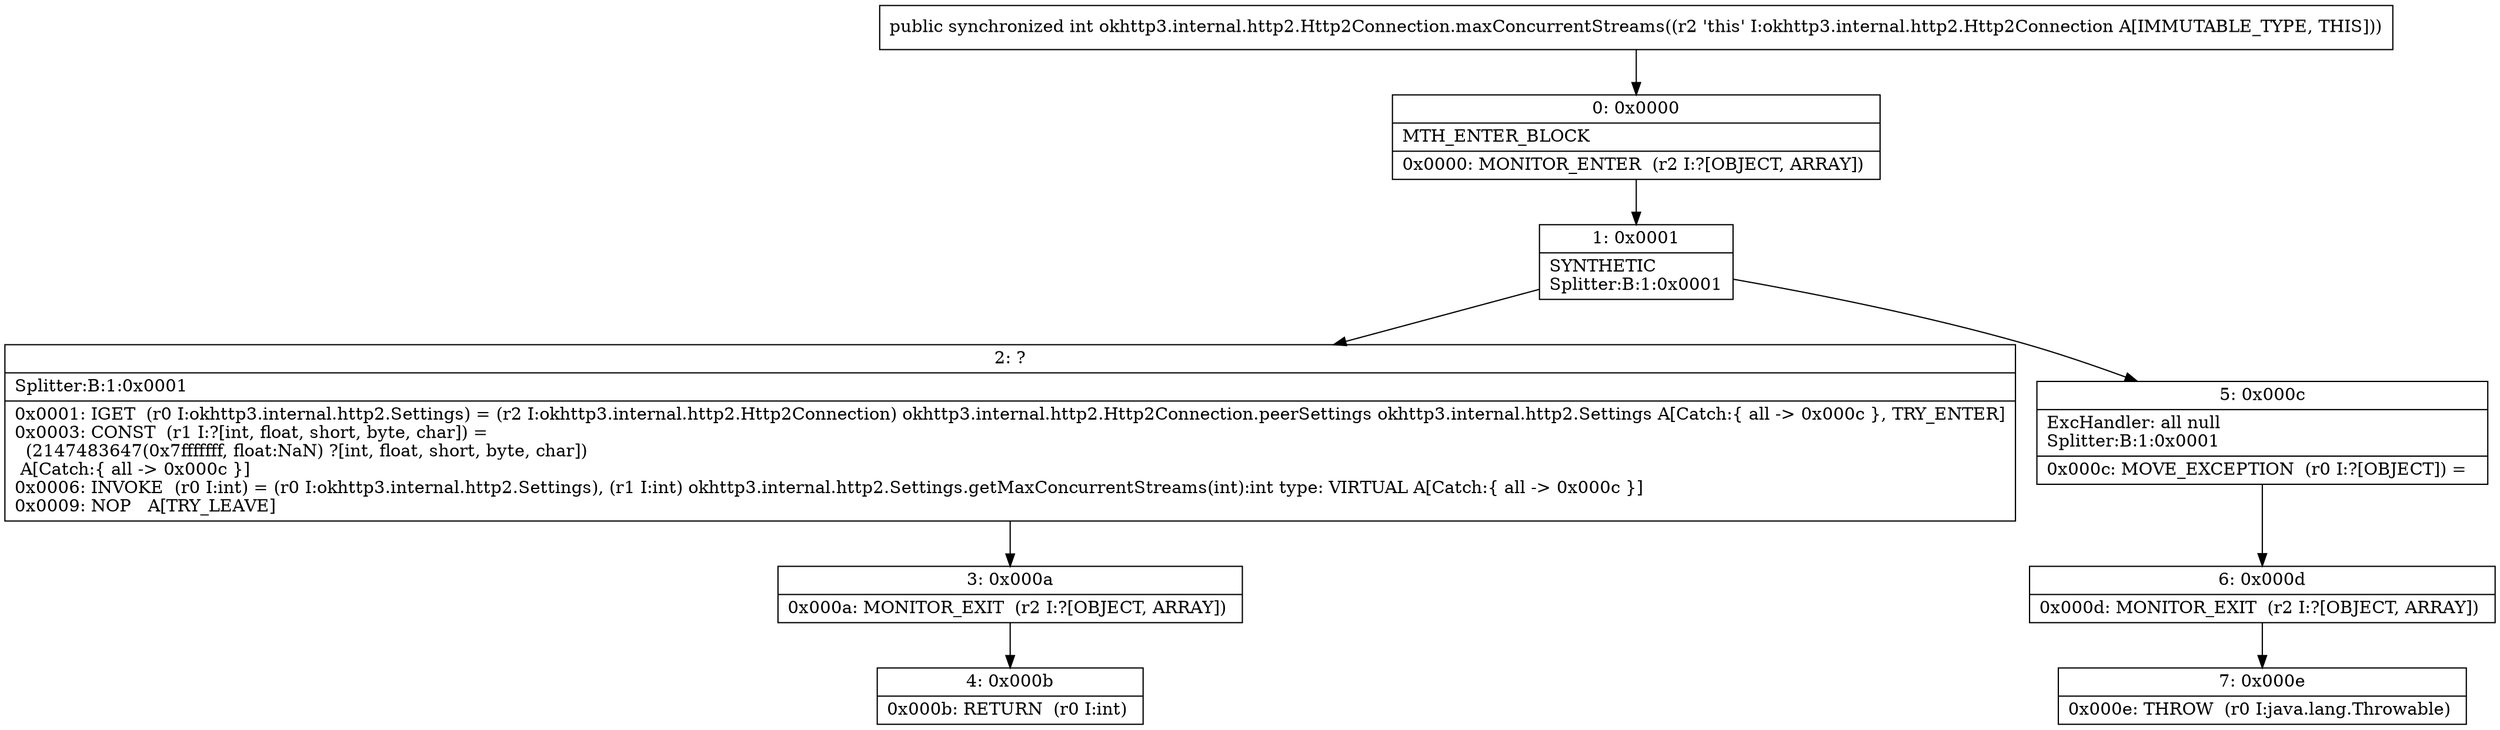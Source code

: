 digraph "CFG forokhttp3.internal.http2.Http2Connection.maxConcurrentStreams()I" {
Node_0 [shape=record,label="{0\:\ 0x0000|MTH_ENTER_BLOCK\l|0x0000: MONITOR_ENTER  (r2 I:?[OBJECT, ARRAY]) \l}"];
Node_1 [shape=record,label="{1\:\ 0x0001|SYNTHETIC\lSplitter:B:1:0x0001\l}"];
Node_2 [shape=record,label="{2\:\ ?|Splitter:B:1:0x0001\l|0x0001: IGET  (r0 I:okhttp3.internal.http2.Settings) = (r2 I:okhttp3.internal.http2.Http2Connection) okhttp3.internal.http2.Http2Connection.peerSettings okhttp3.internal.http2.Settings A[Catch:\{ all \-\> 0x000c \}, TRY_ENTER]\l0x0003: CONST  (r1 I:?[int, float, short, byte, char]) = \l  (2147483647(0x7fffffff, float:NaN) ?[int, float, short, byte, char])\l A[Catch:\{ all \-\> 0x000c \}]\l0x0006: INVOKE  (r0 I:int) = (r0 I:okhttp3.internal.http2.Settings), (r1 I:int) okhttp3.internal.http2.Settings.getMaxConcurrentStreams(int):int type: VIRTUAL A[Catch:\{ all \-\> 0x000c \}]\l0x0009: NOP   A[TRY_LEAVE]\l}"];
Node_3 [shape=record,label="{3\:\ 0x000a|0x000a: MONITOR_EXIT  (r2 I:?[OBJECT, ARRAY]) \l}"];
Node_4 [shape=record,label="{4\:\ 0x000b|0x000b: RETURN  (r0 I:int) \l}"];
Node_5 [shape=record,label="{5\:\ 0x000c|ExcHandler: all null\lSplitter:B:1:0x0001\l|0x000c: MOVE_EXCEPTION  (r0 I:?[OBJECT]) =  \l}"];
Node_6 [shape=record,label="{6\:\ 0x000d|0x000d: MONITOR_EXIT  (r2 I:?[OBJECT, ARRAY]) \l}"];
Node_7 [shape=record,label="{7\:\ 0x000e|0x000e: THROW  (r0 I:java.lang.Throwable) \l}"];
MethodNode[shape=record,label="{public synchronized int okhttp3.internal.http2.Http2Connection.maxConcurrentStreams((r2 'this' I:okhttp3.internal.http2.Http2Connection A[IMMUTABLE_TYPE, THIS])) }"];
MethodNode -> Node_0;
Node_0 -> Node_1;
Node_1 -> Node_2;
Node_1 -> Node_5;
Node_2 -> Node_3;
Node_3 -> Node_4;
Node_5 -> Node_6;
Node_6 -> Node_7;
}

